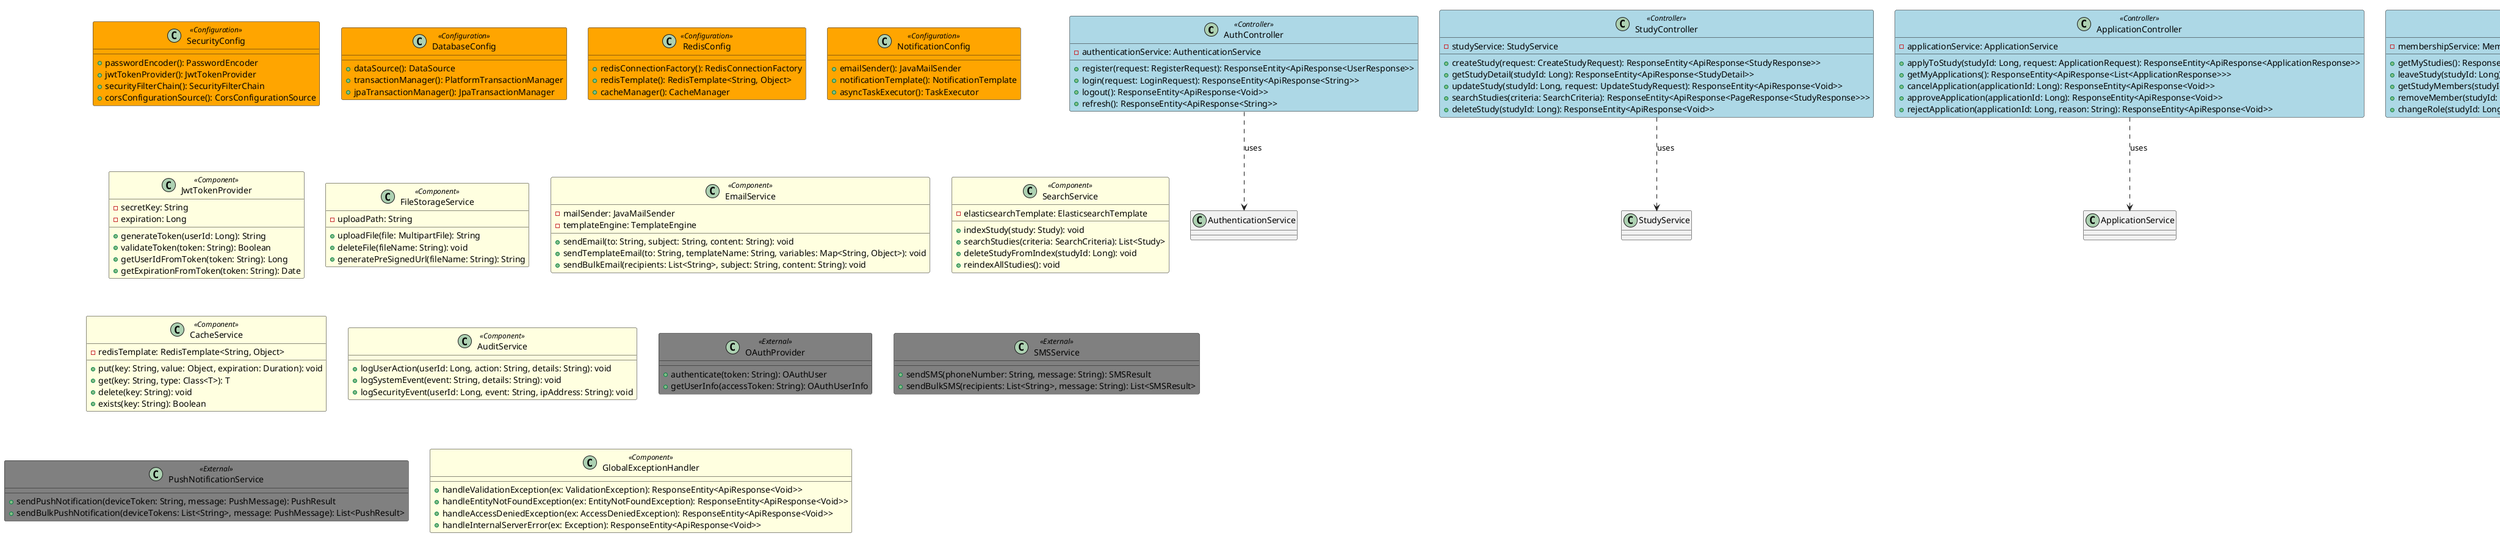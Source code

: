@startuml
!define CONTROLLER class
!define CONFIGURATION class
!define COMPONENT class
!define EXTERNAL class

skinparam class {
    BackgroundColor<<Controller>> LightBlue
    BackgroundColor<<Configuration>> Orange
    BackgroundColor<<Component>> LightYellow
    BackgroundColor<<External>> Gray
}

' === 컨트롤러 계층 ===
CONTROLLER AuthController <<Controller>> {
    -authenticationService: AuthenticationService
    +register(request: RegisterRequest): ResponseEntity<ApiResponse<UserResponse>>
    +login(request: LoginRequest): ResponseEntity<ApiResponse<String>>
    +logout(): ResponseEntity<ApiResponse<Void>>
    +refresh(): ResponseEntity<ApiResponse<String>>
}

CONTROLLER StudyController <<Controller>> {
    -studyService: StudyService
    +createStudy(request: CreateStudyRequest): ResponseEntity<ApiResponse<StudyResponse>>
    +getStudyDetail(studyId: Long): ResponseEntity<ApiResponse<StudyDetail>>
    +updateStudy(studyId: Long, request: UpdateStudyRequest): ResponseEntity<ApiResponse<Void>>
    +searchStudies(criteria: SearchCriteria): ResponseEntity<ApiResponse<PageResponse<StudyResponse>>>
    +deleteStudy(studyId: Long): ResponseEntity<ApiResponse<Void>>
}

CONTROLLER ApplicationController <<Controller>> {
    -applicationService: ApplicationService
    +applyToStudy(studyId: Long, request: ApplicationRequest): ResponseEntity<ApiResponse<ApplicationResponse>>
    +getMyApplications(): ResponseEntity<ApiResponse<List<ApplicationResponse>>>
    +cancelApplication(applicationId: Long): ResponseEntity<ApiResponse<Void>>
    +approveApplication(applicationId: Long): ResponseEntity<ApiResponse<Void>>
    +rejectApplication(applicationId: Long, reason: String): ResponseEntity<ApiResponse<Void>>
}

CONTROLLER MemberController <<Controller>> {
    -membershipService: MembershipService
    +getMyStudies(): ResponseEntity<ApiResponse<List<StudyResponse>>>
    +leaveStudy(studyId: Long): ResponseEntity<ApiResponse<Void>>
    +getStudyMembers(studyId: Long): ResponseEntity<ApiResponse<List<MemberResponse>>>
    +removeMember(studyId: Long, userId: Long): ResponseEntity<ApiResponse<Void>>
    +changeRole(studyId: Long, userId: Long, role: MemberRole): ResponseEntity<ApiResponse<Void>>
}

CONTROLLER NotificationController <<Controller>> {
    -notificationService: NotificationService
    +getNotifications(): ResponseEntity<ApiResponse<List<NotificationResponse>>>
    +markAsRead(notificationId: Long): ResponseEntity<ApiResponse<Void>>
    +markAllAsRead(): ResponseEntity<ApiResponse<Void>>
    +getUnreadCount(): ResponseEntity<ApiResponse<Integer>>
}

CONTROLLER ScheduleController <<Controller>> {
    -scheduleService: ScheduleService
    +createSchedule(studyId: Long, request: CreateScheduleRequest): ResponseEntity<ApiResponse<ScheduleResponse>>
    +updateSchedule(scheduleId: Long, request: UpdateScheduleRequest): ResponseEntity<ApiResponse<Void>>
    +cancelSchedule(scheduleId: Long): ResponseEntity<ApiResponse<Void>>
    +getStudySchedules(studyId: Long): ResponseEntity<ApiResponse<List<ScheduleResponse>>>
}

CONTROLLER NoticeController <<Controller>> {
    -noticeService: NoticeService
    +postNotice(studyId: Long, request: PostNoticeRequest): ResponseEntity<ApiResponse<NoticeResponse>>
    +updateNotice(noticeId: Long, request: UpdateNoticeRequest): ResponseEntity<ApiResponse<Void>>
    +getStudyNotices(studyId: Long): ResponseEntity<ApiResponse<List<NoticeResponse>>>
    +pinNotice(noticeId: Long): ResponseEntity<ApiResponse<Void>>
    +archiveNotice(noticeId: Long): ResponseEntity<ApiResponse<Void>>
}

CONTROLLER AdminController <<Controller>> {
    -userService: UserService
    -moderationService: ModerationService
    +getUsers(criteria: SearchCriteria): ResponseEntity<ApiResponse<PageResponse<UserResponse>>>
    +suspendUser(userId: Long, reason: String): ResponseEntity<ApiResponse<Void>>
    +unsuspendUser(userId: Long): ResponseEntity<ApiResponse<Void>>
    +getPendingReports(): ResponseEntity<ApiResponse<List<Report>>>
    +processReport(reportId: Long): ResponseEntity<ApiResponse<Void>>
}

' === 설정 및 구성 ===
CONFIGURATION SecurityConfig <<Configuration>> {
    +passwordEncoder(): PasswordEncoder
    +jwtTokenProvider(): JwtTokenProvider
    +securityFilterChain(): SecurityFilterChain
    +corsConfigurationSource(): CorsConfigurationSource
}

CONFIGURATION DatabaseConfig <<Configuration>> {
    +dataSource(): DataSource
    +transactionManager(): PlatformTransactionManager
    +jpaTransactionManager(): JpaTransactionManager
}

CONFIGURATION RedisConfig <<Configuration>> {
    +redisConnectionFactory(): RedisConnectionFactory
    +redisTemplate(): RedisTemplate<String, Object>
    +cacheManager(): CacheManager
}

CONFIGURATION NotificationConfig <<Configuration>> {
    +emailSender(): JavaMailSender
    +notificationTemplate(): NotificationTemplate
    +asyncTaskExecutor(): TaskExecutor
}

' === 인프라 컴포넌트 ===
COMPONENT JwtTokenProvider <<Component>> {
    -secretKey: String
    -expiration: Long
    +generateToken(userId: Long): String
    +validateToken(token: String): Boolean
    +getUserIdFromToken(token: String): Long
    +getExpirationFromToken(token: String): Date
}

COMPONENT FileStorageService <<Component>> {
    -uploadPath: String
    +uploadFile(file: MultipartFile): String
    +deleteFile(fileName: String): void
    +generatePreSignedUrl(fileName: String): String
}

COMPONENT EmailService <<Component>> {
    -mailSender: JavaMailSender
    -templateEngine: TemplateEngine
    +sendEmail(to: String, subject: String, content: String): void
    +sendTemplateEmail(to: String, templateName: String, variables: Map<String, Object>): void
    +sendBulkEmail(recipients: List<String>, subject: String, content: String): void
}

COMPONENT SearchService <<Component>> {
    -elasticsearchTemplate: ElasticsearchTemplate
    +indexStudy(study: Study): void
    +searchStudies(criteria: SearchCriteria): List<Study>
    +deleteStudyFromIndex(studyId: Long): void
    +reindexAllStudies(): void
}

COMPONENT CacheService <<Component>> {
    -redisTemplate: RedisTemplate<String, Object>
    +put(key: String, value: Object, expiration: Duration): void
    +get(key: String, type: Class<T>): T
    +delete(key: String): void
    +exists(key: String): Boolean
}

COMPONENT AuditService <<Component>> {
    +logUserAction(userId: Long, action: String, details: String): void
    +logSystemEvent(event: String, details: String): void
    +logSecurityEvent(userId: Long, event: String, ipAddress: String): void
}

' === 외부 시스템 인터페이스 ===
EXTERNAL OAuthProvider <<External>> {
    +authenticate(token: String): OAuthUser
    +getUserInfo(accessToken: String): OAuthUserInfo
}


EXTERNAL SMSService <<External>> {
    +sendSMS(phoneNumber: String, message: String): SMSResult
    +sendBulkSMS(recipients: List<String>, message: String): List<SMSResult>
}

EXTERNAL PushNotificationService <<External>> {
    +sendPushNotification(deviceToken: String, message: PushMessage): PushResult
    +sendBulkPushNotification(deviceTokens: List<String>, message: PushMessage): List<PushResult>
}

' === 예외 처리 ===
COMPONENT GlobalExceptionHandler <<Component>> {
    +handleValidationException(ex: ValidationException): ResponseEntity<ApiResponse<Void>>
    +handleEntityNotFoundException(ex: EntityNotFoundException): ResponseEntity<ApiResponse<Void>>
    +handleAccessDeniedException(ex: AccessDeniedException): ResponseEntity<ApiResponse<Void>>
    +handleInternalServerError(ex: Exception): ResponseEntity<ApiResponse<Void>>
}

' === 의존성 관계 ===
AuthController ..> AuthenticationService : uses
StudyController ..> StudyService : uses
ApplicationController ..> ApplicationService : uses
MemberController ..> MembershipService : uses
NotificationController ..> NotificationService : uses
ScheduleController ..> ScheduleService : uses
NoticeController ..> NoticeService : uses
AdminController ..> UserService : uses
AdminController ..> ModerationService : uses

@enduml

